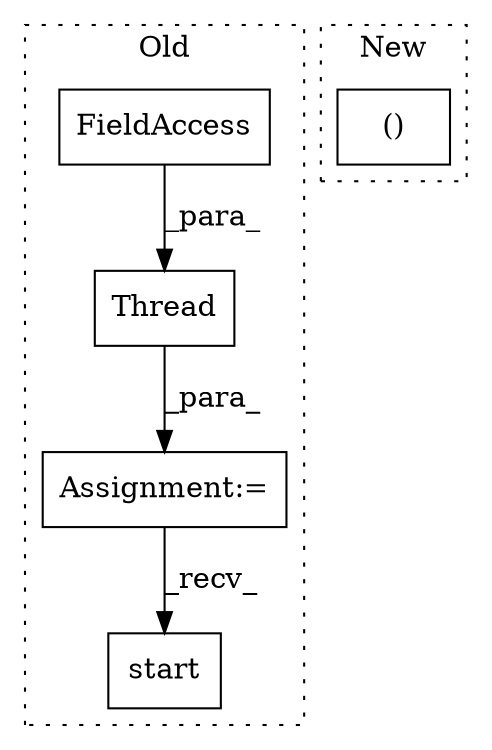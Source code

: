 digraph G {
subgraph cluster0 {
1 [label="Thread" a="32" s="18209,18270" l="7,1" shape="box"];
3 [label="Assignment:=" a="7" s="18198" l="1" shape="box"];
4 [label="FieldAccess" a="22" s="18216" l="14" shape="box"];
5 [label="start" a="32" s="18350" l="7" shape="box"];
label = "Old";
style="dotted";
}
subgraph cluster1 {
2 [label="()" a="106" s="17863" l="35" shape="box"];
label = "New";
style="dotted";
}
1 -> 3 [label="_para_"];
3 -> 5 [label="_recv_"];
4 -> 1 [label="_para_"];
}